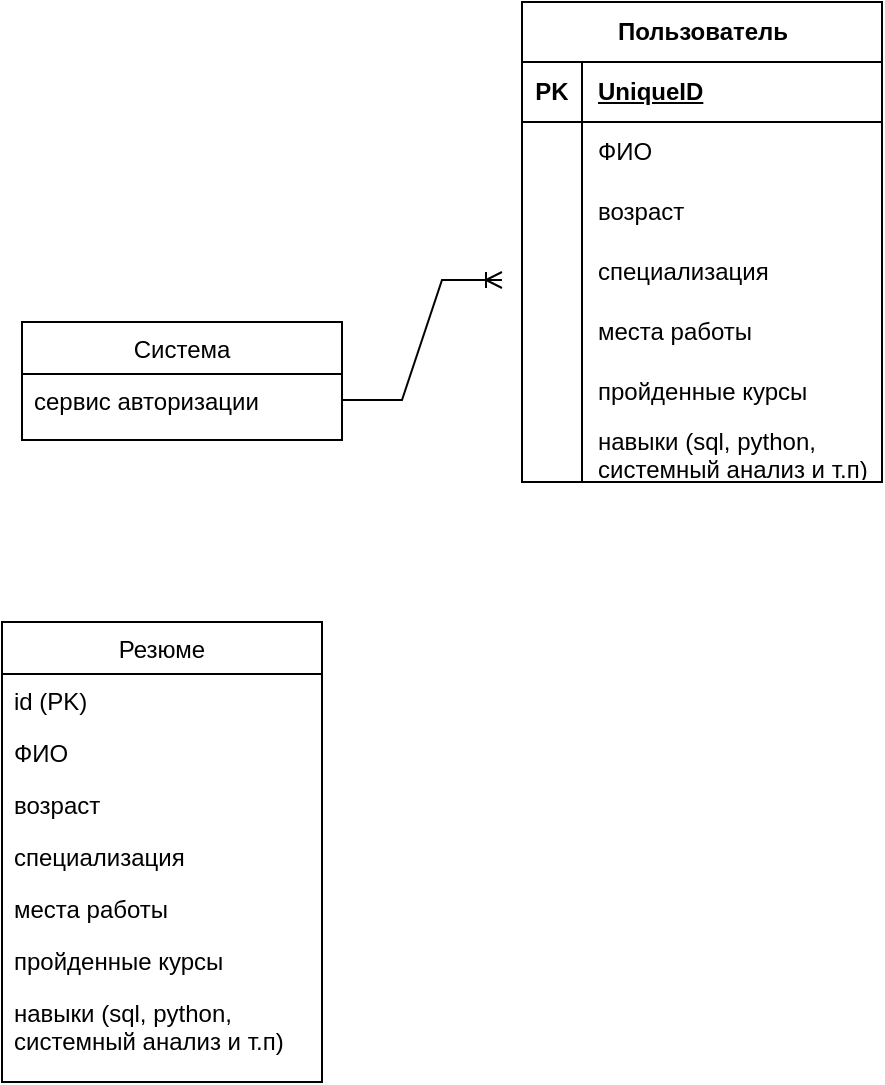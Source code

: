 <mxfile version="24.8.6">
  <diagram id="C5RBs43oDa-KdzZeNtuy" name="Page-1">
    <mxGraphModel dx="662" dy="550" grid="1" gridSize="10" guides="1" tooltips="1" connect="1" arrows="1" fold="1" page="1" pageScale="1" pageWidth="827" pageHeight="1169" math="0" shadow="0">
      <root>
        <mxCell id="WIyWlLk6GJQsqaUBKTNV-0" />
        <mxCell id="WIyWlLk6GJQsqaUBKTNV-1" parent="WIyWlLk6GJQsqaUBKTNV-0" />
        <mxCell id="Ims4vz69ag6I7L6BAAB2-3" value="Система" style="swimlane;fontStyle=0;align=center;verticalAlign=top;childLayout=stackLayout;horizontal=1;startSize=26;horizontalStack=0;resizeParent=1;resizeLast=0;collapsible=1;marginBottom=0;rounded=0;shadow=0;strokeWidth=1;" parent="WIyWlLk6GJQsqaUBKTNV-1" vertex="1">
          <mxGeometry x="90" y="190" width="160" height="59" as="geometry">
            <mxRectangle x="130" y="380" width="160" height="26" as="alternateBounds" />
          </mxGeometry>
        </mxCell>
        <mxCell id="Ims4vz69ag6I7L6BAAB2-4" value="сервис авторизации" style="text;align=left;verticalAlign=top;spacingLeft=4;spacingRight=4;overflow=hidden;rotatable=0;points=[[0,0.5],[1,0.5]];portConstraint=eastwest;" parent="Ims4vz69ag6I7L6BAAB2-3" vertex="1">
          <mxGeometry y="26" width="160" height="26" as="geometry" />
        </mxCell>
        <mxCell id="M-aOTeu6m2sU6AcI4HAz-0" value="Резюме" style="swimlane;fontStyle=0;align=center;verticalAlign=top;childLayout=stackLayout;horizontal=1;startSize=26;horizontalStack=0;resizeParent=1;resizeLast=0;collapsible=1;marginBottom=0;rounded=0;shadow=0;strokeWidth=1;" vertex="1" parent="WIyWlLk6GJQsqaUBKTNV-1">
          <mxGeometry x="80" y="340" width="160" height="230" as="geometry">
            <mxRectangle x="230" y="140" width="160" height="26" as="alternateBounds" />
          </mxGeometry>
        </mxCell>
        <mxCell id="M-aOTeu6m2sU6AcI4HAz-1" value="id (PK)" style="text;align=left;verticalAlign=top;spacingLeft=4;spacingRight=4;overflow=hidden;rotatable=0;points=[[0,0.5],[1,0.5]];portConstraint=eastwest;" vertex="1" parent="M-aOTeu6m2sU6AcI4HAz-0">
          <mxGeometry y="26" width="160" height="26" as="geometry" />
        </mxCell>
        <mxCell id="M-aOTeu6m2sU6AcI4HAz-2" value="ФИО" style="text;align=left;verticalAlign=top;spacingLeft=4;spacingRight=4;overflow=hidden;rotatable=0;points=[[0,0.5],[1,0.5]];portConstraint=eastwest;" vertex="1" parent="M-aOTeu6m2sU6AcI4HAz-0">
          <mxGeometry y="52" width="160" height="26" as="geometry" />
        </mxCell>
        <mxCell id="M-aOTeu6m2sU6AcI4HAz-3" value="возраст" style="text;align=left;verticalAlign=top;spacingLeft=4;spacingRight=4;overflow=hidden;rotatable=0;points=[[0,0.5],[1,0.5]];portConstraint=eastwest;rounded=0;shadow=0;html=0;" vertex="1" parent="M-aOTeu6m2sU6AcI4HAz-0">
          <mxGeometry y="78" width="160" height="26" as="geometry" />
        </mxCell>
        <mxCell id="M-aOTeu6m2sU6AcI4HAz-4" value="специализация" style="text;align=left;verticalAlign=top;spacingLeft=4;spacingRight=4;overflow=hidden;rotatable=0;points=[[0,0.5],[1,0.5]];portConstraint=eastwest;rounded=0;shadow=0;html=0;" vertex="1" parent="M-aOTeu6m2sU6AcI4HAz-0">
          <mxGeometry y="104" width="160" height="26" as="geometry" />
        </mxCell>
        <mxCell id="M-aOTeu6m2sU6AcI4HAz-5" value="места работы" style="text;align=left;verticalAlign=top;spacingLeft=4;spacingRight=4;overflow=hidden;rotatable=0;points=[[0,0.5],[1,0.5]];portConstraint=eastwest;rounded=0;shadow=0;html=0;" vertex="1" parent="M-aOTeu6m2sU6AcI4HAz-0">
          <mxGeometry y="130" width="160" height="26" as="geometry" />
        </mxCell>
        <mxCell id="M-aOTeu6m2sU6AcI4HAz-6" value="пройденные курсы" style="text;align=left;verticalAlign=top;spacingLeft=4;spacingRight=4;overflow=hidden;rotatable=0;points=[[0,0.5],[1,0.5]];portConstraint=eastwest;rounded=0;shadow=0;html=0;" vertex="1" parent="M-aOTeu6m2sU6AcI4HAz-0">
          <mxGeometry y="156" width="160" height="26" as="geometry" />
        </mxCell>
        <mxCell id="M-aOTeu6m2sU6AcI4HAz-7" value="навыки (sql, python,&#xa;системный анализ и т.п)" style="text;align=left;verticalAlign=top;spacingLeft=4;spacingRight=4;overflow=hidden;rotatable=0;points=[[0,0.5],[1,0.5]];portConstraint=eastwest;rounded=0;shadow=0;html=0;" vertex="1" parent="M-aOTeu6m2sU6AcI4HAz-0">
          <mxGeometry y="182" width="160" height="44" as="geometry" />
        </mxCell>
        <mxCell id="M-aOTeu6m2sU6AcI4HAz-18" value="" style="edgeStyle=entityRelationEdgeStyle;fontSize=12;html=1;endArrow=ERoneToMany;rounded=0;entryX=0;entryY=0.5;entryDx=0;entryDy=0;exitX=1;exitY=0.5;exitDx=0;exitDy=0;" edge="1" parent="WIyWlLk6GJQsqaUBKTNV-1" source="Ims4vz69ag6I7L6BAAB2-4">
          <mxGeometry width="100" height="100" relative="1" as="geometry">
            <mxPoint x="360" y="390" as="sourcePoint" />
            <mxPoint x="330.0" y="169" as="targetPoint" />
          </mxGeometry>
        </mxCell>
        <mxCell id="M-aOTeu6m2sU6AcI4HAz-19" value="Пользователь" style="shape=table;startSize=30;container=1;collapsible=1;childLayout=tableLayout;fixedRows=1;rowLines=0;fontStyle=1;align=center;resizeLast=1;html=1;" vertex="1" parent="WIyWlLk6GJQsqaUBKTNV-1">
          <mxGeometry x="340" y="30" width="180" height="240" as="geometry">
            <mxRectangle x="110" y="340" width="120" height="30" as="alternateBounds" />
          </mxGeometry>
        </mxCell>
        <mxCell id="M-aOTeu6m2sU6AcI4HAz-20" value="" style="shape=tableRow;horizontal=0;startSize=0;swimlaneHead=0;swimlaneBody=0;fillColor=none;collapsible=0;dropTarget=0;points=[[0,0.5],[1,0.5]];portConstraint=eastwest;top=0;left=0;right=0;bottom=1;" vertex="1" parent="M-aOTeu6m2sU6AcI4HAz-19">
          <mxGeometry y="30" width="180" height="30" as="geometry" />
        </mxCell>
        <mxCell id="M-aOTeu6m2sU6AcI4HAz-21" value="PK" style="shape=partialRectangle;connectable=0;fillColor=none;top=0;left=0;bottom=0;right=0;fontStyle=1;overflow=hidden;whiteSpace=wrap;html=1;" vertex="1" parent="M-aOTeu6m2sU6AcI4HAz-20">
          <mxGeometry width="30" height="30" as="geometry">
            <mxRectangle width="30" height="30" as="alternateBounds" />
          </mxGeometry>
        </mxCell>
        <mxCell id="M-aOTeu6m2sU6AcI4HAz-22" value="UniqueID" style="shape=partialRectangle;connectable=0;fillColor=none;top=0;left=0;bottom=0;right=0;align=left;spacingLeft=6;fontStyle=5;overflow=hidden;whiteSpace=wrap;html=1;" vertex="1" parent="M-aOTeu6m2sU6AcI4HAz-20">
          <mxGeometry x="30" width="150" height="30" as="geometry">
            <mxRectangle width="150" height="30" as="alternateBounds" />
          </mxGeometry>
        </mxCell>
        <mxCell id="M-aOTeu6m2sU6AcI4HAz-23" value="" style="shape=tableRow;horizontal=0;startSize=0;swimlaneHead=0;swimlaneBody=0;fillColor=none;collapsible=0;dropTarget=0;points=[[0,0.5],[1,0.5]];portConstraint=eastwest;top=0;left=0;right=0;bottom=0;" vertex="1" parent="M-aOTeu6m2sU6AcI4HAz-19">
          <mxGeometry y="60" width="180" height="30" as="geometry" />
        </mxCell>
        <mxCell id="M-aOTeu6m2sU6AcI4HAz-24" value="" style="shape=partialRectangle;connectable=0;fillColor=none;top=0;left=0;bottom=0;right=0;editable=1;overflow=hidden;whiteSpace=wrap;html=1;" vertex="1" parent="M-aOTeu6m2sU6AcI4HAz-23">
          <mxGeometry width="30" height="30" as="geometry">
            <mxRectangle width="30" height="30" as="alternateBounds" />
          </mxGeometry>
        </mxCell>
        <mxCell id="M-aOTeu6m2sU6AcI4HAz-25" value="&lt;span style=&quot;text-wrap-mode: nowrap;&quot;&gt;ФИО&lt;/span&gt;" style="shape=partialRectangle;connectable=0;fillColor=none;top=0;left=0;bottom=0;right=0;align=left;spacingLeft=6;overflow=hidden;whiteSpace=wrap;html=1;" vertex="1" parent="M-aOTeu6m2sU6AcI4HAz-23">
          <mxGeometry x="30" width="150" height="30" as="geometry">
            <mxRectangle width="150" height="30" as="alternateBounds" />
          </mxGeometry>
        </mxCell>
        <mxCell id="M-aOTeu6m2sU6AcI4HAz-26" value="" style="shape=tableRow;horizontal=0;startSize=0;swimlaneHead=0;swimlaneBody=0;fillColor=none;collapsible=0;dropTarget=0;points=[[0,0.5],[1,0.5]];portConstraint=eastwest;top=0;left=0;right=0;bottom=0;" vertex="1" parent="M-aOTeu6m2sU6AcI4HAz-19">
          <mxGeometry y="90" width="180" height="30" as="geometry" />
        </mxCell>
        <mxCell id="M-aOTeu6m2sU6AcI4HAz-27" value="" style="shape=partialRectangle;connectable=0;fillColor=none;top=0;left=0;bottom=0;right=0;editable=1;overflow=hidden;whiteSpace=wrap;html=1;" vertex="1" parent="M-aOTeu6m2sU6AcI4HAz-26">
          <mxGeometry width="30" height="30" as="geometry">
            <mxRectangle width="30" height="30" as="alternateBounds" />
          </mxGeometry>
        </mxCell>
        <mxCell id="M-aOTeu6m2sU6AcI4HAz-28" value="&lt;span style=&quot;text-wrap-mode: nowrap;&quot;&gt;возраст&lt;/span&gt;" style="shape=partialRectangle;connectable=0;fillColor=none;top=0;left=0;bottom=0;right=0;align=left;spacingLeft=6;overflow=hidden;whiteSpace=wrap;html=1;" vertex="1" parent="M-aOTeu6m2sU6AcI4HAz-26">
          <mxGeometry x="30" width="150" height="30" as="geometry">
            <mxRectangle width="150" height="30" as="alternateBounds" />
          </mxGeometry>
        </mxCell>
        <mxCell id="M-aOTeu6m2sU6AcI4HAz-29" value="" style="shape=tableRow;horizontal=0;startSize=0;swimlaneHead=0;swimlaneBody=0;fillColor=none;collapsible=0;dropTarget=0;points=[[0,0.5],[1,0.5]];portConstraint=eastwest;top=0;left=0;right=0;bottom=0;" vertex="1" parent="M-aOTeu6m2sU6AcI4HAz-19">
          <mxGeometry y="120" width="180" height="30" as="geometry" />
        </mxCell>
        <mxCell id="M-aOTeu6m2sU6AcI4HAz-30" value="" style="shape=partialRectangle;connectable=0;fillColor=none;top=0;left=0;bottom=0;right=0;editable=1;overflow=hidden;whiteSpace=wrap;html=1;" vertex="1" parent="M-aOTeu6m2sU6AcI4HAz-29">
          <mxGeometry width="30" height="30" as="geometry">
            <mxRectangle width="30" height="30" as="alternateBounds" />
          </mxGeometry>
        </mxCell>
        <mxCell id="M-aOTeu6m2sU6AcI4HAz-31" value="&lt;span style=&quot;text-wrap-mode: nowrap;&quot;&gt;специализация&lt;/span&gt;" style="shape=partialRectangle;connectable=0;fillColor=none;top=0;left=0;bottom=0;right=0;align=left;spacingLeft=6;overflow=hidden;whiteSpace=wrap;html=1;" vertex="1" parent="M-aOTeu6m2sU6AcI4HAz-29">
          <mxGeometry x="30" width="150" height="30" as="geometry">
            <mxRectangle width="150" height="30" as="alternateBounds" />
          </mxGeometry>
        </mxCell>
        <mxCell id="M-aOTeu6m2sU6AcI4HAz-41" value="" style="shape=tableRow;horizontal=0;startSize=0;swimlaneHead=0;swimlaneBody=0;fillColor=none;collapsible=0;dropTarget=0;points=[[0,0.5],[1,0.5]];portConstraint=eastwest;top=0;left=0;right=0;bottom=0;" vertex="1" parent="M-aOTeu6m2sU6AcI4HAz-19">
          <mxGeometry y="150" width="180" height="30" as="geometry" />
        </mxCell>
        <mxCell id="M-aOTeu6m2sU6AcI4HAz-42" value="" style="shape=partialRectangle;connectable=0;fillColor=none;top=0;left=0;bottom=0;right=0;editable=1;overflow=hidden;whiteSpace=wrap;html=1;" vertex="1" parent="M-aOTeu6m2sU6AcI4HAz-41">
          <mxGeometry width="30" height="30" as="geometry">
            <mxRectangle width="30" height="30" as="alternateBounds" />
          </mxGeometry>
        </mxCell>
        <mxCell id="M-aOTeu6m2sU6AcI4HAz-43" value="&lt;span style=&quot;text-wrap-mode: nowrap;&quot;&gt;места работы&lt;/span&gt;" style="shape=partialRectangle;connectable=0;fillColor=none;top=0;left=0;bottom=0;right=0;align=left;spacingLeft=6;overflow=hidden;whiteSpace=wrap;html=1;" vertex="1" parent="M-aOTeu6m2sU6AcI4HAz-41">
          <mxGeometry x="30" width="150" height="30" as="geometry">
            <mxRectangle width="150" height="30" as="alternateBounds" />
          </mxGeometry>
        </mxCell>
        <mxCell id="M-aOTeu6m2sU6AcI4HAz-44" value="" style="shape=tableRow;horizontal=0;startSize=0;swimlaneHead=0;swimlaneBody=0;fillColor=none;collapsible=0;dropTarget=0;points=[[0,0.5],[1,0.5]];portConstraint=eastwest;top=0;left=0;right=0;bottom=0;" vertex="1" parent="M-aOTeu6m2sU6AcI4HAz-19">
          <mxGeometry y="180" width="180" height="30" as="geometry" />
        </mxCell>
        <mxCell id="M-aOTeu6m2sU6AcI4HAz-45" value="" style="shape=partialRectangle;connectable=0;fillColor=none;top=0;left=0;bottom=0;right=0;editable=1;overflow=hidden;whiteSpace=wrap;html=1;" vertex="1" parent="M-aOTeu6m2sU6AcI4HAz-44">
          <mxGeometry width="30" height="30" as="geometry">
            <mxRectangle width="30" height="30" as="alternateBounds" />
          </mxGeometry>
        </mxCell>
        <mxCell id="M-aOTeu6m2sU6AcI4HAz-46" value="&lt;span style=&quot;text-wrap-mode: nowrap;&quot;&gt;пройденные курсы&lt;/span&gt;" style="shape=partialRectangle;connectable=0;fillColor=none;top=0;left=0;bottom=0;right=0;align=left;spacingLeft=6;overflow=hidden;whiteSpace=wrap;html=1;" vertex="1" parent="M-aOTeu6m2sU6AcI4HAz-44">
          <mxGeometry x="30" width="150" height="30" as="geometry">
            <mxRectangle width="150" height="30" as="alternateBounds" />
          </mxGeometry>
        </mxCell>
        <mxCell id="M-aOTeu6m2sU6AcI4HAz-47" value="" style="shape=tableRow;horizontal=0;startSize=0;swimlaneHead=0;swimlaneBody=0;fillColor=none;collapsible=0;dropTarget=0;points=[[0,0.5],[1,0.5]];portConstraint=eastwest;top=0;left=0;right=0;bottom=0;" vertex="1" parent="M-aOTeu6m2sU6AcI4HAz-19">
          <mxGeometry y="210" width="180" height="30" as="geometry" />
        </mxCell>
        <mxCell id="M-aOTeu6m2sU6AcI4HAz-48" value="" style="shape=partialRectangle;connectable=0;fillColor=none;top=0;left=0;bottom=0;right=0;editable=1;overflow=hidden;whiteSpace=wrap;html=1;" vertex="1" parent="M-aOTeu6m2sU6AcI4HAz-47">
          <mxGeometry width="30" height="30" as="geometry">
            <mxRectangle width="30" height="30" as="alternateBounds" />
          </mxGeometry>
        </mxCell>
        <mxCell id="M-aOTeu6m2sU6AcI4HAz-49" value="&lt;span style=&quot;text-wrap-mode: nowrap;&quot;&gt;навыки (sql, python,&lt;/span&gt;&lt;br style=&quot;padding: 0px; margin: 0px; text-wrap-mode: nowrap;&quot;&gt;&lt;span style=&quot;text-wrap-mode: nowrap;&quot;&gt;системный анализ и т.п)&lt;/span&gt;" style="shape=partialRectangle;connectable=0;fillColor=none;top=0;left=0;bottom=0;right=0;align=left;spacingLeft=6;overflow=hidden;whiteSpace=wrap;html=1;" vertex="1" parent="M-aOTeu6m2sU6AcI4HAz-47">
          <mxGeometry x="30" width="150" height="30" as="geometry">
            <mxRectangle width="150" height="30" as="alternateBounds" />
          </mxGeometry>
        </mxCell>
        <mxCell id="M-aOTeu6m2sU6AcI4HAz-33" value="" style="shape=partialRectangle;connectable=0;fillColor=none;top=0;left=0;bottom=0;right=0;editable=1;overflow=hidden;whiteSpace=wrap;html=1;" vertex="1" parent="WIyWlLk6GJQsqaUBKTNV-1">
          <mxGeometry x="110" y="490" width="30" height="30" as="geometry">
            <mxRectangle width="30" height="30" as="alternateBounds" />
          </mxGeometry>
        </mxCell>
      </root>
    </mxGraphModel>
  </diagram>
</mxfile>
